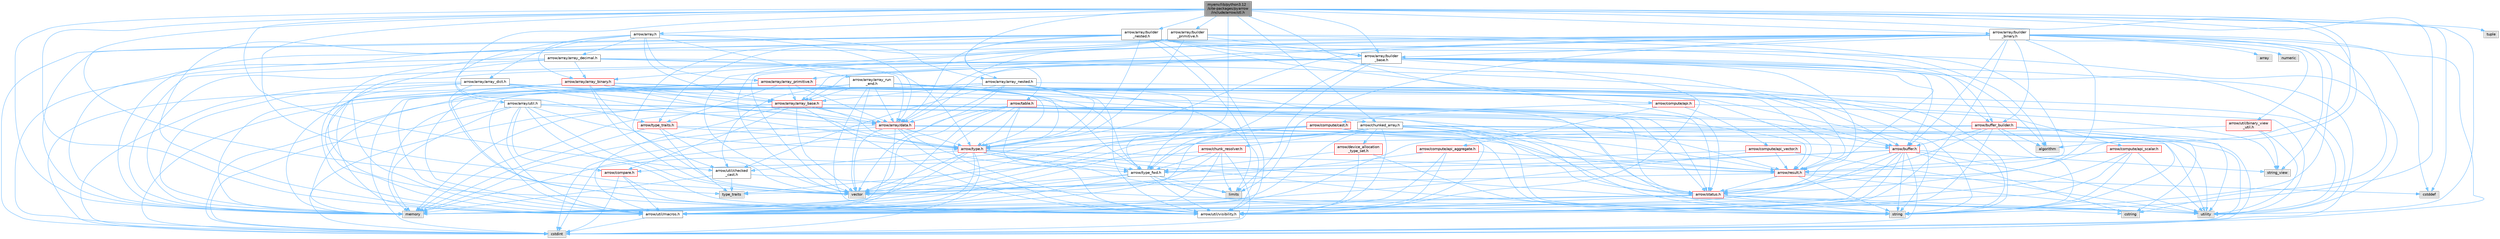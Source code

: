digraph "myenv/lib/python3.12/site-packages/pyarrow/include/arrow/stl.h"
{
 // LATEX_PDF_SIZE
  bgcolor="transparent";
  edge [fontname=Helvetica,fontsize=10,labelfontname=Helvetica,labelfontsize=10];
  node [fontname=Helvetica,fontsize=10,shape=box,height=0.2,width=0.4];
  Node1 [id="Node000001",label="myenv/lib/python3.12\l/site-packages/pyarrow\l/include/arrow/stl.h",height=0.2,width=0.4,color="gray40", fillcolor="grey60", style="filled", fontcolor="black",tooltip=" "];
  Node1 -> Node2 [id="edge1_Node000001_Node000002",color="steelblue1",style="solid",tooltip=" "];
  Node2 [id="Node000002",label="algorithm",height=0.2,width=0.4,color="grey60", fillcolor="#E0E0E0", style="filled",tooltip=" "];
  Node1 -> Node3 [id="edge2_Node000001_Node000003",color="steelblue1",style="solid",tooltip=" "];
  Node3 [id="Node000003",label="cstddef",height=0.2,width=0.4,color="grey60", fillcolor="#E0E0E0", style="filled",tooltip=" "];
  Node1 -> Node4 [id="edge3_Node000001_Node000004",color="steelblue1",style="solid",tooltip=" "];
  Node4 [id="Node000004",label="memory",height=0.2,width=0.4,color="grey60", fillcolor="#E0E0E0", style="filled",tooltip=" "];
  Node1 -> Node5 [id="edge4_Node000001_Node000005",color="steelblue1",style="solid",tooltip=" "];
  Node5 [id="Node000005",label="string",height=0.2,width=0.4,color="grey60", fillcolor="#E0E0E0", style="filled",tooltip=" "];
  Node1 -> Node6 [id="edge5_Node000001_Node000006",color="steelblue1",style="solid",tooltip=" "];
  Node6 [id="Node000006",label="tuple",height=0.2,width=0.4,color="grey60", fillcolor="#E0E0E0", style="filled",tooltip=" "];
  Node1 -> Node7 [id="edge6_Node000001_Node000007",color="steelblue1",style="solid",tooltip=" "];
  Node7 [id="Node000007",label="type_traits",height=0.2,width=0.4,color="grey60", fillcolor="#E0E0E0", style="filled",tooltip=" "];
  Node1 -> Node8 [id="edge7_Node000001_Node000008",color="steelblue1",style="solid",tooltip=" "];
  Node8 [id="Node000008",label="utility",height=0.2,width=0.4,color="grey60", fillcolor="#E0E0E0", style="filled",tooltip=" "];
  Node1 -> Node9 [id="edge8_Node000001_Node000009",color="steelblue1",style="solid",tooltip=" "];
  Node9 [id="Node000009",label="vector",height=0.2,width=0.4,color="grey60", fillcolor="#E0E0E0", style="filled",tooltip=" "];
  Node1 -> Node10 [id="edge9_Node000001_Node000010",color="steelblue1",style="solid",tooltip=" "];
  Node10 [id="Node000010",label="arrow/array.h",height=0.2,width=0.4,color="grey40", fillcolor="white", style="filled",URL="$array_8h.html",tooltip=" "];
  Node10 -> Node11 [id="edge10_Node000010_Node000011",color="steelblue1",style="solid",tooltip=" "];
  Node11 [id="Node000011",label="arrow/array/array_base.h",height=0.2,width=0.4,color="red", fillcolor="#FFF0F0", style="filled",URL="$array__base_8h.html",tooltip=" "];
  Node11 -> Node12 [id="edge11_Node000011_Node000012",color="steelblue1",style="solid",tooltip=" "];
  Node12 [id="Node000012",label="cstdint",height=0.2,width=0.4,color="grey60", fillcolor="#E0E0E0", style="filled",tooltip=" "];
  Node11 -> Node4 [id="edge12_Node000011_Node000004",color="steelblue1",style="solid",tooltip=" "];
  Node11 -> Node5 [id="edge13_Node000011_Node000005",color="steelblue1",style="solid",tooltip=" "];
  Node11 -> Node9 [id="edge14_Node000011_Node000009",color="steelblue1",style="solid",tooltip=" "];
  Node11 -> Node14 [id="edge15_Node000011_Node000014",color="steelblue1",style="solid",tooltip=" "];
  Node14 [id="Node000014",label="arrow/array/data.h",height=0.2,width=0.4,color="red", fillcolor="#FFF0F0", style="filled",URL="$data_8h.html",tooltip=" "];
  Node14 -> Node12 [id="edge16_Node000014_Node000012",color="steelblue1",style="solid",tooltip=" "];
  Node14 -> Node4 [id="edge17_Node000014_Node000004",color="steelblue1",style="solid",tooltip=" "];
  Node14 -> Node8 [id="edge18_Node000014_Node000008",color="steelblue1",style="solid",tooltip=" "];
  Node14 -> Node9 [id="edge19_Node000014_Node000009",color="steelblue1",style="solid",tooltip=" "];
  Node14 -> Node21 [id="edge20_Node000014_Node000021",color="steelblue1",style="solid",tooltip=" "];
  Node21 [id="Node000021",label="arrow/buffer.h",height=0.2,width=0.4,color="red", fillcolor="#FFF0F0", style="filled",URL="$buffer_8h.html",tooltip=" "];
  Node21 -> Node12 [id="edge21_Node000021_Node000012",color="steelblue1",style="solid",tooltip=" "];
  Node21 -> Node22 [id="edge22_Node000021_Node000022",color="steelblue1",style="solid",tooltip=" "];
  Node22 [id="Node000022",label="cstring",height=0.2,width=0.4,color="grey60", fillcolor="#E0E0E0", style="filled",tooltip=" "];
  Node21 -> Node4 [id="edge23_Node000021_Node000004",color="steelblue1",style="solid",tooltip=" "];
  Node21 -> Node5 [id="edge24_Node000021_Node000005",color="steelblue1",style="solid",tooltip=" "];
  Node21 -> Node23 [id="edge25_Node000021_Node000023",color="steelblue1",style="solid",tooltip=" "];
  Node23 [id="Node000023",label="string_view",height=0.2,width=0.4,color="grey60", fillcolor="#E0E0E0", style="filled",tooltip=" "];
  Node21 -> Node8 [id="edge26_Node000021_Node000008",color="steelblue1",style="solid",tooltip=" "];
  Node21 -> Node9 [id="edge27_Node000021_Node000009",color="steelblue1",style="solid",tooltip=" "];
  Node21 -> Node32 [id="edge28_Node000021_Node000032",color="steelblue1",style="solid",tooltip=" "];
  Node32 [id="Node000032",label="arrow/status.h",height=0.2,width=0.4,color="red", fillcolor="#FFF0F0", style="filled",URL="$status_8h.html",tooltip=" "];
  Node32 -> Node22 [id="edge29_Node000032_Node000022",color="steelblue1",style="solid",tooltip=" "];
  Node32 -> Node4 [id="edge30_Node000032_Node000004",color="steelblue1",style="solid",tooltip=" "];
  Node32 -> Node5 [id="edge31_Node000032_Node000005",color="steelblue1",style="solid",tooltip=" "];
  Node32 -> Node8 [id="edge32_Node000032_Node000008",color="steelblue1",style="solid",tooltip=" "];
  Node32 -> Node29 [id="edge33_Node000032_Node000029",color="steelblue1",style="solid",tooltip=" "];
  Node29 [id="Node000029",label="arrow/util/macros.h",height=0.2,width=0.4,color="grey40", fillcolor="white", style="filled",URL="$macros_8h.html",tooltip=" "];
  Node29 -> Node12 [id="edge34_Node000029_Node000012",color="steelblue1",style="solid",tooltip=" "];
  Node32 -> Node20 [id="edge35_Node000032_Node000020",color="steelblue1",style="solid",tooltip=" "];
  Node20 [id="Node000020",label="arrow/util/visibility.h",height=0.2,width=0.4,color="grey40", fillcolor="white", style="filled",URL="$include_2arrow_2util_2visibility_8h.html",tooltip=" "];
  Node21 -> Node27 [id="edge36_Node000021_Node000027",color="steelblue1",style="solid",tooltip=" "];
  Node27 [id="Node000027",label="arrow/type_fwd.h",height=0.2,width=0.4,color="grey40", fillcolor="white", style="filled",URL="$arrow_2type__fwd_8h.html",tooltip=" "];
  Node27 -> Node28 [id="edge37_Node000027_Node000028",color="steelblue1",style="solid",tooltip=" "];
  Node28 [id="Node000028",label="limits",height=0.2,width=0.4,color="grey60", fillcolor="#E0E0E0", style="filled",tooltip=" "];
  Node27 -> Node4 [id="edge38_Node000027_Node000004",color="steelblue1",style="solid",tooltip=" "];
  Node27 -> Node5 [id="edge39_Node000027_Node000005",color="steelblue1",style="solid",tooltip=" "];
  Node27 -> Node9 [id="edge40_Node000027_Node000009",color="steelblue1",style="solid",tooltip=" "];
  Node27 -> Node29 [id="edge41_Node000027_Node000029",color="steelblue1",style="solid",tooltip=" "];
  Node27 -> Node20 [id="edge42_Node000027_Node000020",color="steelblue1",style="solid",tooltip=" "];
  Node21 -> Node29 [id="edge43_Node000021_Node000029",color="steelblue1",style="solid",tooltip=" "];
  Node21 -> Node20 [id="edge44_Node000021_Node000020",color="steelblue1",style="solid",tooltip=" "];
  Node14 -> Node30 [id="edge45_Node000014_Node000030",color="steelblue1",style="solid",tooltip=" "];
  Node30 [id="Node000030",label="arrow/result.h",height=0.2,width=0.4,color="red", fillcolor="#FFF0F0", style="filled",URL="$result_8h.html",tooltip=" "];
  Node30 -> Node3 [id="edge46_Node000030_Node000003",color="steelblue1",style="solid",tooltip=" "];
  Node30 -> Node5 [id="edge47_Node000030_Node000005",color="steelblue1",style="solid",tooltip=" "];
  Node30 -> Node7 [id="edge48_Node000030_Node000007",color="steelblue1",style="solid",tooltip=" "];
  Node30 -> Node8 [id="edge49_Node000030_Node000008",color="steelblue1",style="solid",tooltip=" "];
  Node30 -> Node32 [id="edge50_Node000030_Node000032",color="steelblue1",style="solid",tooltip=" "];
  Node14 -> Node40 [id="edge51_Node000014_Node000040",color="steelblue1",style="solid",tooltip=" "];
  Node40 [id="Node000040",label="arrow/type.h",height=0.2,width=0.4,color="red", fillcolor="#FFF0F0", style="filled",URL="$type_8h.html",tooltip=" "];
  Node40 -> Node12 [id="edge52_Node000040_Node000012",color="steelblue1",style="solid",tooltip=" "];
  Node40 -> Node28 [id="edge53_Node000040_Node000028",color="steelblue1",style="solid",tooltip=" "];
  Node40 -> Node4 [id="edge54_Node000040_Node000004",color="steelblue1",style="solid",tooltip=" "];
  Node40 -> Node5 [id="edge55_Node000040_Node000005",color="steelblue1",style="solid",tooltip=" "];
  Node40 -> Node8 [id="edge56_Node000040_Node000008",color="steelblue1",style="solid",tooltip=" "];
  Node40 -> Node9 [id="edge57_Node000040_Node000009",color="steelblue1",style="solid",tooltip=" "];
  Node40 -> Node30 [id="edge58_Node000040_Node000030",color="steelblue1",style="solid",tooltip=" "];
  Node40 -> Node27 [id="edge59_Node000040_Node000027",color="steelblue1",style="solid",tooltip=" "];
  Node40 -> Node42 [id="edge60_Node000040_Node000042",color="steelblue1",style="solid",tooltip=" "];
  Node42 [id="Node000042",label="arrow/util/checked\l_cast.h",height=0.2,width=0.4,color="grey40", fillcolor="white", style="filled",URL="$checked__cast_8h.html",tooltip=" "];
  Node42 -> Node4 [id="edge61_Node000042_Node000004",color="steelblue1",style="solid",tooltip=" "];
  Node42 -> Node7 [id="edge62_Node000042_Node000007",color="steelblue1",style="solid",tooltip=" "];
  Node42 -> Node8 [id="edge63_Node000042_Node000008",color="steelblue1",style="solid",tooltip=" "];
  Node40 -> Node29 [id="edge64_Node000040_Node000029",color="steelblue1",style="solid",tooltip=" "];
  Node40 -> Node20 [id="edge65_Node000040_Node000020",color="steelblue1",style="solid",tooltip=" "];
  Node14 -> Node27 [id="edge66_Node000014_Node000027",color="steelblue1",style="solid",tooltip=" "];
  Node14 -> Node29 [id="edge67_Node000014_Node000029",color="steelblue1",style="solid",tooltip=" "];
  Node14 -> Node20 [id="edge68_Node000014_Node000020",color="steelblue1",style="solid",tooltip=" "];
  Node11 -> Node21 [id="edge69_Node000011_Node000021",color="steelblue1",style="solid",tooltip=" "];
  Node11 -> Node49 [id="edge70_Node000011_Node000049",color="steelblue1",style="solid",tooltip=" "];
  Node49 [id="Node000049",label="arrow/compare.h",height=0.2,width=0.4,color="red", fillcolor="#FFF0F0", style="filled",URL="$compare_8h.html",tooltip=" "];
  Node49 -> Node12 [id="edge71_Node000049_Node000012",color="steelblue1",style="solid",tooltip=" "];
  Node49 -> Node29 [id="edge72_Node000049_Node000029",color="steelblue1",style="solid",tooltip=" "];
  Node49 -> Node20 [id="edge73_Node000049_Node000020",color="steelblue1",style="solid",tooltip=" "];
  Node11 -> Node30 [id="edge74_Node000011_Node000030",color="steelblue1",style="solid",tooltip=" "];
  Node11 -> Node32 [id="edge75_Node000011_Node000032",color="steelblue1",style="solid",tooltip=" "];
  Node11 -> Node40 [id="edge76_Node000011_Node000040",color="steelblue1",style="solid",tooltip=" "];
  Node11 -> Node29 [id="edge77_Node000011_Node000029",color="steelblue1",style="solid",tooltip=" "];
  Node11 -> Node20 [id="edge78_Node000011_Node000020",color="steelblue1",style="solid",tooltip=" "];
  Node10 -> Node50 [id="edge79_Node000010_Node000050",color="steelblue1",style="solid",tooltip=" "];
  Node50 [id="Node000050",label="arrow/array/array_binary.h",height=0.2,width=0.4,color="red", fillcolor="#FFF0F0", style="filled",URL="$array__binary_8h.html",tooltip=" "];
  Node50 -> Node12 [id="edge80_Node000050_Node000012",color="steelblue1",style="solid",tooltip=" "];
  Node50 -> Node4 [id="edge81_Node000050_Node000004",color="steelblue1",style="solid",tooltip=" "];
  Node50 -> Node5 [id="edge82_Node000050_Node000005",color="steelblue1",style="solid",tooltip=" "];
  Node50 -> Node23 [id="edge83_Node000050_Node000023",color="steelblue1",style="solid",tooltip=" "];
  Node50 -> Node9 [id="edge84_Node000050_Node000009",color="steelblue1",style="solid",tooltip=" "];
  Node50 -> Node11 [id="edge85_Node000050_Node000011",color="steelblue1",style="solid",tooltip=" "];
  Node50 -> Node14 [id="edge86_Node000050_Node000014",color="steelblue1",style="solid",tooltip=" "];
  Node50 -> Node21 [id="edge87_Node000050_Node000021",color="steelblue1",style="solid",tooltip=" "];
  Node50 -> Node40 [id="edge88_Node000050_Node000040",color="steelblue1",style="solid",tooltip=" "];
  Node50 -> Node42 [id="edge89_Node000050_Node000042",color="steelblue1",style="solid",tooltip=" "];
  Node50 -> Node29 [id="edge90_Node000050_Node000029",color="steelblue1",style="solid",tooltip=" "];
  Node50 -> Node20 [id="edge91_Node000050_Node000020",color="steelblue1",style="solid",tooltip=" "];
  Node10 -> Node57 [id="edge92_Node000010_Node000057",color="steelblue1",style="solid",tooltip=" "];
  Node57 [id="Node000057",label="arrow/array/array_decimal.h",height=0.2,width=0.4,color="grey40", fillcolor="white", style="filled",URL="$array__decimal_8h.html",tooltip=" "];
  Node57 -> Node12 [id="edge93_Node000057_Node000012",color="steelblue1",style="solid",tooltip=" "];
  Node57 -> Node4 [id="edge94_Node000057_Node000004",color="steelblue1",style="solid",tooltip=" "];
  Node57 -> Node5 [id="edge95_Node000057_Node000005",color="steelblue1",style="solid",tooltip=" "];
  Node57 -> Node50 [id="edge96_Node000057_Node000050",color="steelblue1",style="solid",tooltip=" "];
  Node57 -> Node14 [id="edge97_Node000057_Node000014",color="steelblue1",style="solid",tooltip=" "];
  Node57 -> Node40 [id="edge98_Node000057_Node000040",color="steelblue1",style="solid",tooltip=" "];
  Node57 -> Node20 [id="edge99_Node000057_Node000020",color="steelblue1",style="solid",tooltip=" "];
  Node10 -> Node58 [id="edge100_Node000010_Node000058",color="steelblue1",style="solid",tooltip=" "];
  Node58 [id="Node000058",label="arrow/array/array_dict.h",height=0.2,width=0.4,color="grey40", fillcolor="white", style="filled",URL="$array__dict_8h.html",tooltip=" "];
  Node58 -> Node12 [id="edge101_Node000058_Node000012",color="steelblue1",style="solid",tooltip=" "];
  Node58 -> Node4 [id="edge102_Node000058_Node000004",color="steelblue1",style="solid",tooltip=" "];
  Node58 -> Node11 [id="edge103_Node000058_Node000011",color="steelblue1",style="solid",tooltip=" "];
  Node58 -> Node14 [id="edge104_Node000058_Node000014",color="steelblue1",style="solid",tooltip=" "];
  Node58 -> Node30 [id="edge105_Node000058_Node000030",color="steelblue1",style="solid",tooltip=" "];
  Node58 -> Node32 [id="edge106_Node000058_Node000032",color="steelblue1",style="solid",tooltip=" "];
  Node58 -> Node40 [id="edge107_Node000058_Node000040",color="steelblue1",style="solid",tooltip=" "];
  Node58 -> Node29 [id="edge108_Node000058_Node000029",color="steelblue1",style="solid",tooltip=" "];
  Node58 -> Node20 [id="edge109_Node000058_Node000020",color="steelblue1",style="solid",tooltip=" "];
  Node10 -> Node59 [id="edge110_Node000010_Node000059",color="steelblue1",style="solid",tooltip=" "];
  Node59 [id="Node000059",label="arrow/array/array_nested.h",height=0.2,width=0.4,color="grey40", fillcolor="white", style="filled",URL="$array__nested_8h.html",tooltip=" "];
  Node59 -> Node12 [id="edge111_Node000059_Node000012",color="steelblue1",style="solid",tooltip=" "];
  Node59 -> Node4 [id="edge112_Node000059_Node000004",color="steelblue1",style="solid",tooltip=" "];
  Node59 -> Node5 [id="edge113_Node000059_Node000005",color="steelblue1",style="solid",tooltip=" "];
  Node59 -> Node8 [id="edge114_Node000059_Node000008",color="steelblue1",style="solid",tooltip=" "];
  Node59 -> Node9 [id="edge115_Node000059_Node000009",color="steelblue1",style="solid",tooltip=" "];
  Node59 -> Node11 [id="edge116_Node000059_Node000011",color="steelblue1",style="solid",tooltip=" "];
  Node59 -> Node14 [id="edge117_Node000059_Node000014",color="steelblue1",style="solid",tooltip=" "];
  Node59 -> Node30 [id="edge118_Node000059_Node000030",color="steelblue1",style="solid",tooltip=" "];
  Node59 -> Node32 [id="edge119_Node000059_Node000032",color="steelblue1",style="solid",tooltip=" "];
  Node59 -> Node40 [id="edge120_Node000059_Node000040",color="steelblue1",style="solid",tooltip=" "];
  Node59 -> Node27 [id="edge121_Node000059_Node000027",color="steelblue1",style="solid",tooltip=" "];
  Node59 -> Node42 [id="edge122_Node000059_Node000042",color="steelblue1",style="solid",tooltip=" "];
  Node59 -> Node29 [id="edge123_Node000059_Node000029",color="steelblue1",style="solid",tooltip=" "];
  Node59 -> Node20 [id="edge124_Node000059_Node000020",color="steelblue1",style="solid",tooltip=" "];
  Node10 -> Node60 [id="edge125_Node000010_Node000060",color="steelblue1",style="solid",tooltip=" "];
  Node60 [id="Node000060",label="arrow/array/array_primitive.h",height=0.2,width=0.4,color="red", fillcolor="#FFF0F0", style="filled",URL="$array__primitive_8h.html",tooltip=" "];
  Node60 -> Node12 [id="edge126_Node000060_Node000012",color="steelblue1",style="solid",tooltip=" "];
  Node60 -> Node4 [id="edge127_Node000060_Node000004",color="steelblue1",style="solid",tooltip=" "];
  Node60 -> Node11 [id="edge128_Node000060_Node000011",color="steelblue1",style="solid",tooltip=" "];
  Node60 -> Node14 [id="edge129_Node000060_Node000014",color="steelblue1",style="solid",tooltip=" "];
  Node60 -> Node40 [id="edge130_Node000060_Node000040",color="steelblue1",style="solid",tooltip=" "];
  Node60 -> Node27 [id="edge131_Node000060_Node000027",color="steelblue1",style="solid",tooltip=" "];
  Node60 -> Node56 [id="edge132_Node000060_Node000056",color="steelblue1",style="solid",tooltip=" "];
  Node56 [id="Node000056",label="arrow/type_traits.h",height=0.2,width=0.4,color="red", fillcolor="#FFF0F0", style="filled",URL="$include_2arrow_2type__traits_8h.html",tooltip=" "];
  Node56 -> Node4 [id="edge133_Node000056_Node000004",color="steelblue1",style="solid",tooltip=" "];
  Node56 -> Node5 [id="edge134_Node000056_Node000005",color="steelblue1",style="solid",tooltip=" "];
  Node56 -> Node7 [id="edge135_Node000056_Node000007",color="steelblue1",style="solid",tooltip=" "];
  Node56 -> Node9 [id="edge136_Node000056_Node000009",color="steelblue1",style="solid",tooltip=" "];
  Node56 -> Node40 [id="edge137_Node000056_Node000040",color="steelblue1",style="solid",tooltip=" "];
  Node60 -> Node29 [id="edge138_Node000060_Node000029",color="steelblue1",style="solid",tooltip=" "];
  Node60 -> Node20 [id="edge139_Node000060_Node000020",color="steelblue1",style="solid",tooltip=" "];
  Node10 -> Node61 [id="edge140_Node000010_Node000061",color="steelblue1",style="solid",tooltip=" "];
  Node61 [id="Node000061",label="arrow/array/array_run\l_end.h",height=0.2,width=0.4,color="grey40", fillcolor="white", style="filled",URL="$array__run__end_8h.html",tooltip=" "];
  Node61 -> Node12 [id="edge141_Node000061_Node000012",color="steelblue1",style="solid",tooltip=" "];
  Node61 -> Node4 [id="edge142_Node000061_Node000004",color="steelblue1",style="solid",tooltip=" "];
  Node61 -> Node5 [id="edge143_Node000061_Node000005",color="steelblue1",style="solid",tooltip=" "];
  Node61 -> Node8 [id="edge144_Node000061_Node000008",color="steelblue1",style="solid",tooltip=" "];
  Node61 -> Node9 [id="edge145_Node000061_Node000009",color="steelblue1",style="solid",tooltip=" "];
  Node61 -> Node11 [id="edge146_Node000061_Node000011",color="steelblue1",style="solid",tooltip=" "];
  Node61 -> Node14 [id="edge147_Node000061_Node000014",color="steelblue1",style="solid",tooltip=" "];
  Node61 -> Node30 [id="edge148_Node000061_Node000030",color="steelblue1",style="solid",tooltip=" "];
  Node61 -> Node32 [id="edge149_Node000061_Node000032",color="steelblue1",style="solid",tooltip=" "];
  Node61 -> Node40 [id="edge150_Node000061_Node000040",color="steelblue1",style="solid",tooltip=" "];
  Node61 -> Node27 [id="edge151_Node000061_Node000027",color="steelblue1",style="solid",tooltip=" "];
  Node61 -> Node42 [id="edge152_Node000061_Node000042",color="steelblue1",style="solid",tooltip=" "];
  Node61 -> Node29 [id="edge153_Node000061_Node000029",color="steelblue1",style="solid",tooltip=" "];
  Node61 -> Node20 [id="edge154_Node000061_Node000020",color="steelblue1",style="solid",tooltip=" "];
  Node10 -> Node14 [id="edge155_Node000010_Node000014",color="steelblue1",style="solid",tooltip=" "];
  Node10 -> Node62 [id="edge156_Node000010_Node000062",color="steelblue1",style="solid",tooltip=" "];
  Node62 [id="Node000062",label="arrow/array/util.h",height=0.2,width=0.4,color="grey40", fillcolor="white", style="filled",URL="$array_2util_8h.html",tooltip=" "];
  Node62 -> Node12 [id="edge157_Node000062_Node000012",color="steelblue1",style="solid",tooltip=" "];
  Node62 -> Node4 [id="edge158_Node000062_Node000004",color="steelblue1",style="solid",tooltip=" "];
  Node62 -> Node9 [id="edge159_Node000062_Node000009",color="steelblue1",style="solid",tooltip=" "];
  Node62 -> Node14 [id="edge160_Node000062_Node000014",color="steelblue1",style="solid",tooltip=" "];
  Node62 -> Node49 [id="edge161_Node000062_Node000049",color="steelblue1",style="solid",tooltip=" "];
  Node62 -> Node30 [id="edge162_Node000062_Node000030",color="steelblue1",style="solid",tooltip=" "];
  Node62 -> Node32 [id="edge163_Node000062_Node000032",color="steelblue1",style="solid",tooltip=" "];
  Node62 -> Node40 [id="edge164_Node000062_Node000040",color="steelblue1",style="solid",tooltip=" "];
  Node62 -> Node29 [id="edge165_Node000062_Node000029",color="steelblue1",style="solid",tooltip=" "];
  Node62 -> Node20 [id="edge166_Node000062_Node000020",color="steelblue1",style="solid",tooltip=" "];
  Node1 -> Node63 [id="edge167_Node000001_Node000063",color="steelblue1",style="solid",tooltip=" "];
  Node63 [id="Node000063",label="arrow/array/builder\l_base.h",height=0.2,width=0.4,color="grey40", fillcolor="white", style="filled",URL="$builder__base_8h.html",tooltip=" "];
  Node63 -> Node2 [id="edge168_Node000063_Node000002",color="steelblue1",style="solid",tooltip=" "];
  Node63 -> Node12 [id="edge169_Node000063_Node000012",color="steelblue1",style="solid",tooltip=" "];
  Node63 -> Node28 [id="edge170_Node000063_Node000028",color="steelblue1",style="solid",tooltip=" "];
  Node63 -> Node4 [id="edge171_Node000063_Node000004",color="steelblue1",style="solid",tooltip=" "];
  Node63 -> Node8 [id="edge172_Node000063_Node000008",color="steelblue1",style="solid",tooltip=" "];
  Node63 -> Node9 [id="edge173_Node000063_Node000009",color="steelblue1",style="solid",tooltip=" "];
  Node63 -> Node11 [id="edge174_Node000063_Node000011",color="steelblue1",style="solid",tooltip=" "];
  Node63 -> Node60 [id="edge175_Node000063_Node000060",color="steelblue1",style="solid",tooltip=" "];
  Node63 -> Node21 [id="edge176_Node000063_Node000021",color="steelblue1",style="solid",tooltip=" "];
  Node63 -> Node64 [id="edge177_Node000063_Node000064",color="steelblue1",style="solid",tooltip=" "];
  Node64 [id="Node000064",label="arrow/buffer_builder.h",height=0.2,width=0.4,color="red", fillcolor="#FFF0F0", style="filled",URL="$buffer__builder_8h.html",tooltip=" "];
  Node64 -> Node2 [id="edge178_Node000064_Node000002",color="steelblue1",style="solid",tooltip=" "];
  Node64 -> Node12 [id="edge179_Node000064_Node000012",color="steelblue1",style="solid",tooltip=" "];
  Node64 -> Node22 [id="edge180_Node000064_Node000022",color="steelblue1",style="solid",tooltip=" "];
  Node64 -> Node4 [id="edge181_Node000064_Node000004",color="steelblue1",style="solid",tooltip=" "];
  Node64 -> Node5 [id="edge182_Node000064_Node000005",color="steelblue1",style="solid",tooltip=" "];
  Node64 -> Node8 [id="edge183_Node000064_Node000008",color="steelblue1",style="solid",tooltip=" "];
  Node64 -> Node21 [id="edge184_Node000064_Node000021",color="steelblue1",style="solid",tooltip=" "];
  Node64 -> Node32 [id="edge185_Node000064_Node000032",color="steelblue1",style="solid",tooltip=" "];
  Node64 -> Node29 [id="edge186_Node000064_Node000029",color="steelblue1",style="solid",tooltip=" "];
  Node64 -> Node20 [id="edge187_Node000064_Node000020",color="steelblue1",style="solid",tooltip=" "];
  Node63 -> Node30 [id="edge188_Node000063_Node000030",color="steelblue1",style="solid",tooltip=" "];
  Node63 -> Node32 [id="edge189_Node000063_Node000032",color="steelblue1",style="solid",tooltip=" "];
  Node63 -> Node27 [id="edge190_Node000063_Node000027",color="steelblue1",style="solid",tooltip=" "];
  Node63 -> Node29 [id="edge191_Node000063_Node000029",color="steelblue1",style="solid",tooltip=" "];
  Node63 -> Node20 [id="edge192_Node000063_Node000020",color="steelblue1",style="solid",tooltip=" "];
  Node1 -> Node68 [id="edge193_Node000001_Node000068",color="steelblue1",style="solid",tooltip=" "];
  Node68 [id="Node000068",label="arrow/array/builder\l_binary.h",height=0.2,width=0.4,color="grey40", fillcolor="white", style="filled",URL="$builder__binary_8h.html",tooltip=" "];
  Node68 -> Node44 [id="edge194_Node000068_Node000044",color="steelblue1",style="solid",tooltip=" "];
  Node44 [id="Node000044",label="array",height=0.2,width=0.4,color="grey60", fillcolor="#E0E0E0", style="filled",tooltip=" "];
  Node68 -> Node3 [id="edge195_Node000068_Node000003",color="steelblue1",style="solid",tooltip=" "];
  Node68 -> Node12 [id="edge196_Node000068_Node000012",color="steelblue1",style="solid",tooltip=" "];
  Node68 -> Node22 [id="edge197_Node000068_Node000022",color="steelblue1",style="solid",tooltip=" "];
  Node68 -> Node28 [id="edge198_Node000068_Node000028",color="steelblue1",style="solid",tooltip=" "];
  Node68 -> Node4 [id="edge199_Node000068_Node000004",color="steelblue1",style="solid",tooltip=" "];
  Node68 -> Node69 [id="edge200_Node000068_Node000069",color="steelblue1",style="solid",tooltip=" "];
  Node69 [id="Node000069",label="numeric",height=0.2,width=0.4,color="grey60", fillcolor="#E0E0E0", style="filled",tooltip=" "];
  Node68 -> Node5 [id="edge201_Node000068_Node000005",color="steelblue1",style="solid",tooltip=" "];
  Node68 -> Node23 [id="edge202_Node000068_Node000023",color="steelblue1",style="solid",tooltip=" "];
  Node68 -> Node9 [id="edge203_Node000068_Node000009",color="steelblue1",style="solid",tooltip=" "];
  Node68 -> Node11 [id="edge204_Node000068_Node000011",color="steelblue1",style="solid",tooltip=" "];
  Node68 -> Node50 [id="edge205_Node000068_Node000050",color="steelblue1",style="solid",tooltip=" "];
  Node68 -> Node63 [id="edge206_Node000068_Node000063",color="steelblue1",style="solid",tooltip=" "];
  Node68 -> Node14 [id="edge207_Node000068_Node000014",color="steelblue1",style="solid",tooltip=" "];
  Node68 -> Node21 [id="edge208_Node000068_Node000021",color="steelblue1",style="solid",tooltip=" "];
  Node68 -> Node64 [id="edge209_Node000068_Node000064",color="steelblue1",style="solid",tooltip=" "];
  Node68 -> Node32 [id="edge210_Node000068_Node000032",color="steelblue1",style="solid",tooltip=" "];
  Node68 -> Node40 [id="edge211_Node000068_Node000040",color="steelblue1",style="solid",tooltip=" "];
  Node68 -> Node70 [id="edge212_Node000068_Node000070",color="steelblue1",style="solid",tooltip=" "];
  Node70 [id="Node000070",label="arrow/util/binary_view\l_util.h",height=0.2,width=0.4,color="red", fillcolor="#FFF0F0", style="filled",URL="$binary__view__util_8h.html",tooltip=" "];
  Node70 -> Node23 [id="edge213_Node000070_Node000023",color="steelblue1",style="solid",tooltip=" "];
  Node70 -> Node8 [id="edge214_Node000070_Node000008",color="steelblue1",style="solid",tooltip=" "];
  Node70 -> Node40 [id="edge215_Node000070_Node000040",color="steelblue1",style="solid",tooltip=" "];
  Node68 -> Node29 [id="edge216_Node000068_Node000029",color="steelblue1",style="solid",tooltip=" "];
  Node68 -> Node20 [id="edge217_Node000068_Node000020",color="steelblue1",style="solid",tooltip=" "];
  Node1 -> Node71 [id="edge218_Node000001_Node000071",color="steelblue1",style="solid",tooltip=" "];
  Node71 [id="Node000071",label="arrow/array/builder\l_nested.h",height=0.2,width=0.4,color="grey40", fillcolor="white", style="filled",URL="$builder__nested_8h.html",tooltip=" "];
  Node71 -> Node12 [id="edge219_Node000071_Node000012",color="steelblue1",style="solid",tooltip=" "];
  Node71 -> Node28 [id="edge220_Node000071_Node000028",color="steelblue1",style="solid",tooltip=" "];
  Node71 -> Node4 [id="edge221_Node000071_Node000004",color="steelblue1",style="solid",tooltip=" "];
  Node71 -> Node8 [id="edge222_Node000071_Node000008",color="steelblue1",style="solid",tooltip=" "];
  Node71 -> Node9 [id="edge223_Node000071_Node000009",color="steelblue1",style="solid",tooltip=" "];
  Node71 -> Node59 [id="edge224_Node000071_Node000059",color="steelblue1",style="solid",tooltip=" "];
  Node71 -> Node63 [id="edge225_Node000071_Node000063",color="steelblue1",style="solid",tooltip=" "];
  Node71 -> Node14 [id="edge226_Node000071_Node000014",color="steelblue1",style="solid",tooltip=" "];
  Node71 -> Node21 [id="edge227_Node000071_Node000021",color="steelblue1",style="solid",tooltip=" "];
  Node71 -> Node64 [id="edge228_Node000071_Node000064",color="steelblue1",style="solid",tooltip=" "];
  Node71 -> Node32 [id="edge229_Node000071_Node000032",color="steelblue1",style="solid",tooltip=" "];
  Node71 -> Node40 [id="edge230_Node000071_Node000040",color="steelblue1",style="solid",tooltip=" "];
  Node71 -> Node29 [id="edge231_Node000071_Node000029",color="steelblue1",style="solid",tooltip=" "];
  Node71 -> Node20 [id="edge232_Node000071_Node000020",color="steelblue1",style="solid",tooltip=" "];
  Node1 -> Node72 [id="edge233_Node000001_Node000072",color="steelblue1",style="solid",tooltip=" "];
  Node72 [id="Node000072",label="arrow/array/builder\l_primitive.h",height=0.2,width=0.4,color="grey40", fillcolor="white", style="filled",URL="$builder__primitive_8h.html",tooltip=" "];
  Node72 -> Node2 [id="edge234_Node000072_Node000002",color="steelblue1",style="solid",tooltip=" "];
  Node72 -> Node4 [id="edge235_Node000072_Node000004",color="steelblue1",style="solid",tooltip=" "];
  Node72 -> Node9 [id="edge236_Node000072_Node000009",color="steelblue1",style="solid",tooltip=" "];
  Node72 -> Node63 [id="edge237_Node000072_Node000063",color="steelblue1",style="solid",tooltip=" "];
  Node72 -> Node14 [id="edge238_Node000072_Node000014",color="steelblue1",style="solid",tooltip=" "];
  Node72 -> Node30 [id="edge239_Node000072_Node000030",color="steelblue1",style="solid",tooltip=" "];
  Node72 -> Node40 [id="edge240_Node000072_Node000040",color="steelblue1",style="solid",tooltip=" "];
  Node72 -> Node56 [id="edge241_Node000072_Node000056",color="steelblue1",style="solid",tooltip=" "];
  Node1 -> Node52 [id="edge242_Node000001_Node000052",color="steelblue1",style="solid",tooltip=" "];
  Node52 [id="Node000052",label="arrow/chunked_array.h",height=0.2,width=0.4,color="grey40", fillcolor="white", style="filled",URL="$chunked__array_8h.html",tooltip=" "];
  Node52 -> Node12 [id="edge243_Node000052_Node000012",color="steelblue1",style="solid",tooltip=" "];
  Node52 -> Node4 [id="edge244_Node000052_Node000004",color="steelblue1",style="solid",tooltip=" "];
  Node52 -> Node5 [id="edge245_Node000052_Node000005",color="steelblue1",style="solid",tooltip=" "];
  Node52 -> Node8 [id="edge246_Node000052_Node000008",color="steelblue1",style="solid",tooltip=" "];
  Node52 -> Node9 [id="edge247_Node000052_Node000009",color="steelblue1",style="solid",tooltip=" "];
  Node52 -> Node53 [id="edge248_Node000052_Node000053",color="steelblue1",style="solid",tooltip=" "];
  Node53 [id="Node000053",label="arrow/chunk_resolver.h",height=0.2,width=0.4,color="red", fillcolor="#FFF0F0", style="filled",URL="$chunk__resolver_8h.html",tooltip=" "];
  Node53 -> Node12 [id="edge249_Node000053_Node000012",color="steelblue1",style="solid",tooltip=" "];
  Node53 -> Node28 [id="edge250_Node000053_Node000028",color="steelblue1",style="solid",tooltip=" "];
  Node53 -> Node7 [id="edge251_Node000053_Node000007",color="steelblue1",style="solid",tooltip=" "];
  Node53 -> Node9 [id="edge252_Node000053_Node000009",color="steelblue1",style="solid",tooltip=" "];
  Node53 -> Node27 [id="edge253_Node000053_Node000027",color="steelblue1",style="solid",tooltip=" "];
  Node53 -> Node29 [id="edge254_Node000053_Node000029",color="steelblue1",style="solid",tooltip=" "];
  Node52 -> Node49 [id="edge255_Node000052_Node000049",color="steelblue1",style="solid",tooltip=" "];
  Node52 -> Node54 [id="edge256_Node000052_Node000054",color="steelblue1",style="solid",tooltip=" "];
  Node54 [id="Node000054",label="arrow/device_allocation\l_type_set.h",height=0.2,width=0.4,color="red", fillcolor="#FFF0F0", style="filled",URL="$device__allocation__type__set_8h.html",tooltip=" "];
  Node54 -> Node5 [id="edge257_Node000054_Node000005",color="steelblue1",style="solid",tooltip=" "];
  Node54 -> Node27 [id="edge258_Node000054_Node000027",color="steelblue1",style="solid",tooltip=" "];
  Node54 -> Node20 [id="edge259_Node000054_Node000020",color="steelblue1",style="solid",tooltip=" "];
  Node52 -> Node30 [id="edge260_Node000052_Node000030",color="steelblue1",style="solid",tooltip=" "];
  Node52 -> Node32 [id="edge261_Node000052_Node000032",color="steelblue1",style="solid",tooltip=" "];
  Node52 -> Node27 [id="edge262_Node000052_Node000027",color="steelblue1",style="solid",tooltip=" "];
  Node52 -> Node29 [id="edge263_Node000052_Node000029",color="steelblue1",style="solid",tooltip=" "];
  Node52 -> Node20 [id="edge264_Node000052_Node000020",color="steelblue1",style="solid",tooltip=" "];
  Node1 -> Node73 [id="edge265_Node000001_Node000073",color="steelblue1",style="solid",tooltip=" "];
  Node73 [id="Node000073",label="arrow/compute/api.h",height=0.2,width=0.4,color="red", fillcolor="#FFF0F0", style="filled",URL="$include_2arrow_2compute_2api_8h.html",tooltip=" "];
  Node73 -> Node74 [id="edge266_Node000073_Node000074",color="steelblue1",style="solid",tooltip=" "];
  Node74 [id="Node000074",label="arrow/compute/api_aggregate.h",height=0.2,width=0.4,color="red", fillcolor="#FFF0F0", style="filled",URL="$api__aggregate_8h.html",tooltip=" "];
  Node74 -> Node9 [id="edge267_Node000074_Node000009",color="steelblue1",style="solid",tooltip=" "];
  Node74 -> Node30 [id="edge268_Node000074_Node000030",color="steelblue1",style="solid",tooltip=" "];
  Node74 -> Node29 [id="edge269_Node000074_Node000029",color="steelblue1",style="solid",tooltip=" "];
  Node74 -> Node20 [id="edge270_Node000074_Node000020",color="steelblue1",style="solid",tooltip=" "];
  Node73 -> Node85 [id="edge271_Node000073_Node000085",color="steelblue1",style="solid",tooltip=" "];
  Node85 [id="Node000085",label="arrow/compute/api_scalar.h",height=0.2,width=0.4,color="red", fillcolor="#FFF0F0", style="filled",URL="$api__scalar_8h.html",tooltip=" "];
  Node85 -> Node5 [id="edge272_Node000085_Node000005",color="steelblue1",style="solid",tooltip=" "];
  Node85 -> Node8 [id="edge273_Node000085_Node000008",color="steelblue1",style="solid",tooltip=" "];
  Node85 -> Node30 [id="edge274_Node000085_Node000030",color="steelblue1",style="solid",tooltip=" "];
  Node85 -> Node29 [id="edge275_Node000085_Node000029",color="steelblue1",style="solid",tooltip=" "];
  Node85 -> Node20 [id="edge276_Node000085_Node000020",color="steelblue1",style="solid",tooltip=" "];
  Node73 -> Node86 [id="edge277_Node000073_Node000086",color="steelblue1",style="solid",tooltip=" "];
  Node86 [id="Node000086",label="arrow/compute/api_vector.h",height=0.2,width=0.4,color="red", fillcolor="#FFF0F0", style="filled",URL="$api__vector_8h.html",tooltip=" "];
  Node86 -> Node4 [id="edge278_Node000086_Node000004",color="steelblue1",style="solid",tooltip=" "];
  Node86 -> Node8 [id="edge279_Node000086_Node000008",color="steelblue1",style="solid",tooltip=" "];
  Node86 -> Node30 [id="edge280_Node000086_Node000030",color="steelblue1",style="solid",tooltip=" "];
  Node86 -> Node27 [id="edge281_Node000086_Node000027",color="steelblue1",style="solid",tooltip=" "];
  Node73 -> Node88 [id="edge282_Node000073_Node000088",color="steelblue1",style="solid",tooltip=" "];
  Node88 [id="Node000088",label="arrow/compute/cast.h",height=0.2,width=0.4,color="red", fillcolor="#FFF0F0", style="filled",URL="$cast_8h.html",tooltip=" "];
  Node88 -> Node4 [id="edge283_Node000088_Node000004",color="steelblue1",style="solid",tooltip=" "];
  Node88 -> Node5 [id="edge284_Node000088_Node000005",color="steelblue1",style="solid",tooltip=" "];
  Node88 -> Node9 [id="edge285_Node000088_Node000009",color="steelblue1",style="solid",tooltip=" "];
  Node88 -> Node30 [id="edge286_Node000088_Node000030",color="steelblue1",style="solid",tooltip=" "];
  Node88 -> Node32 [id="edge287_Node000088_Node000032",color="steelblue1",style="solid",tooltip=" "];
  Node88 -> Node40 [id="edge288_Node000088_Node000040",color="steelblue1",style="solid",tooltip=" "];
  Node88 -> Node29 [id="edge289_Node000088_Node000029",color="steelblue1",style="solid",tooltip=" "];
  Node88 -> Node20 [id="edge290_Node000088_Node000020",color="steelblue1",style="solid",tooltip=" "];
  Node1 -> Node32 [id="edge291_Node000001_Node000032",color="steelblue1",style="solid",tooltip=" "];
  Node1 -> Node98 [id="edge292_Node000001_Node000098",color="steelblue1",style="solid",tooltip=" "];
  Node98 [id="Node000098",label="arrow/table.h",height=0.2,width=0.4,color="red", fillcolor="#FFF0F0", style="filled",URL="$table_8h.html",tooltip=" "];
  Node98 -> Node12 [id="edge293_Node000098_Node000012",color="steelblue1",style="solid",tooltip=" "];
  Node98 -> Node4 [id="edge294_Node000098_Node000004",color="steelblue1",style="solid",tooltip=" "];
  Node98 -> Node5 [id="edge295_Node000098_Node000005",color="steelblue1",style="solid",tooltip=" "];
  Node98 -> Node9 [id="edge296_Node000098_Node000009",color="steelblue1",style="solid",tooltip=" "];
  Node98 -> Node52 [id="edge297_Node000098_Node000052",color="steelblue1",style="solid",tooltip=" "];
  Node98 -> Node32 [id="edge298_Node000098_Node000032",color="steelblue1",style="solid",tooltip=" "];
  Node98 -> Node40 [id="edge299_Node000098_Node000040",color="steelblue1",style="solid",tooltip=" "];
  Node98 -> Node27 [id="edge300_Node000098_Node000027",color="steelblue1",style="solid",tooltip=" "];
  Node98 -> Node29 [id="edge301_Node000098_Node000029",color="steelblue1",style="solid",tooltip=" "];
  Node98 -> Node20 [id="edge302_Node000098_Node000020",color="steelblue1",style="solid",tooltip=" "];
  Node1 -> Node27 [id="edge303_Node000001_Node000027",color="steelblue1",style="solid",tooltip=" "];
  Node1 -> Node56 [id="edge304_Node000001_Node000056",color="steelblue1",style="solid",tooltip=" "];
  Node1 -> Node42 [id="edge305_Node000001_Node000042",color="steelblue1",style="solid",tooltip=" "];
  Node1 -> Node29 [id="edge306_Node000001_Node000029",color="steelblue1",style="solid",tooltip=" "];
}
